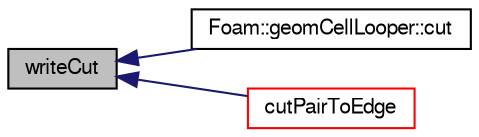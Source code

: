 digraph "writeCut"
{
  bgcolor="transparent";
  edge [fontname="FreeSans",fontsize="10",labelfontname="FreeSans",labelfontsize="10"];
  node [fontname="FreeSans",fontsize="10",shape=record];
  rankdir="LR";
  Node1226 [label="writeCut",height=0.2,width=0.4,color="black", fillcolor="grey75", style="filled", fontcolor="black"];
  Node1226 -> Node1227 [dir="back",color="midnightblue",fontsize="10",style="solid",fontname="FreeSans"];
  Node1227 [label="Foam::geomCellLooper::cut",height=0.2,width=0.4,color="black",URL="$a21474.html#a993c7c95766fcf44b50607ec8701d577",tooltip="Same but now also base point of cut provided (instead of always. "];
  Node1226 -> Node1228 [dir="back",color="midnightblue",fontsize="10",style="solid",fontname="FreeSans"];
  Node1228 [label="cutPairToEdge",height=0.2,width=0.4,color="red",URL="$a21494.html#ad0994c975f433de197a2062ceb944a63",tooltip="Find mesh edge (or -1) between two cuts. "];
}
